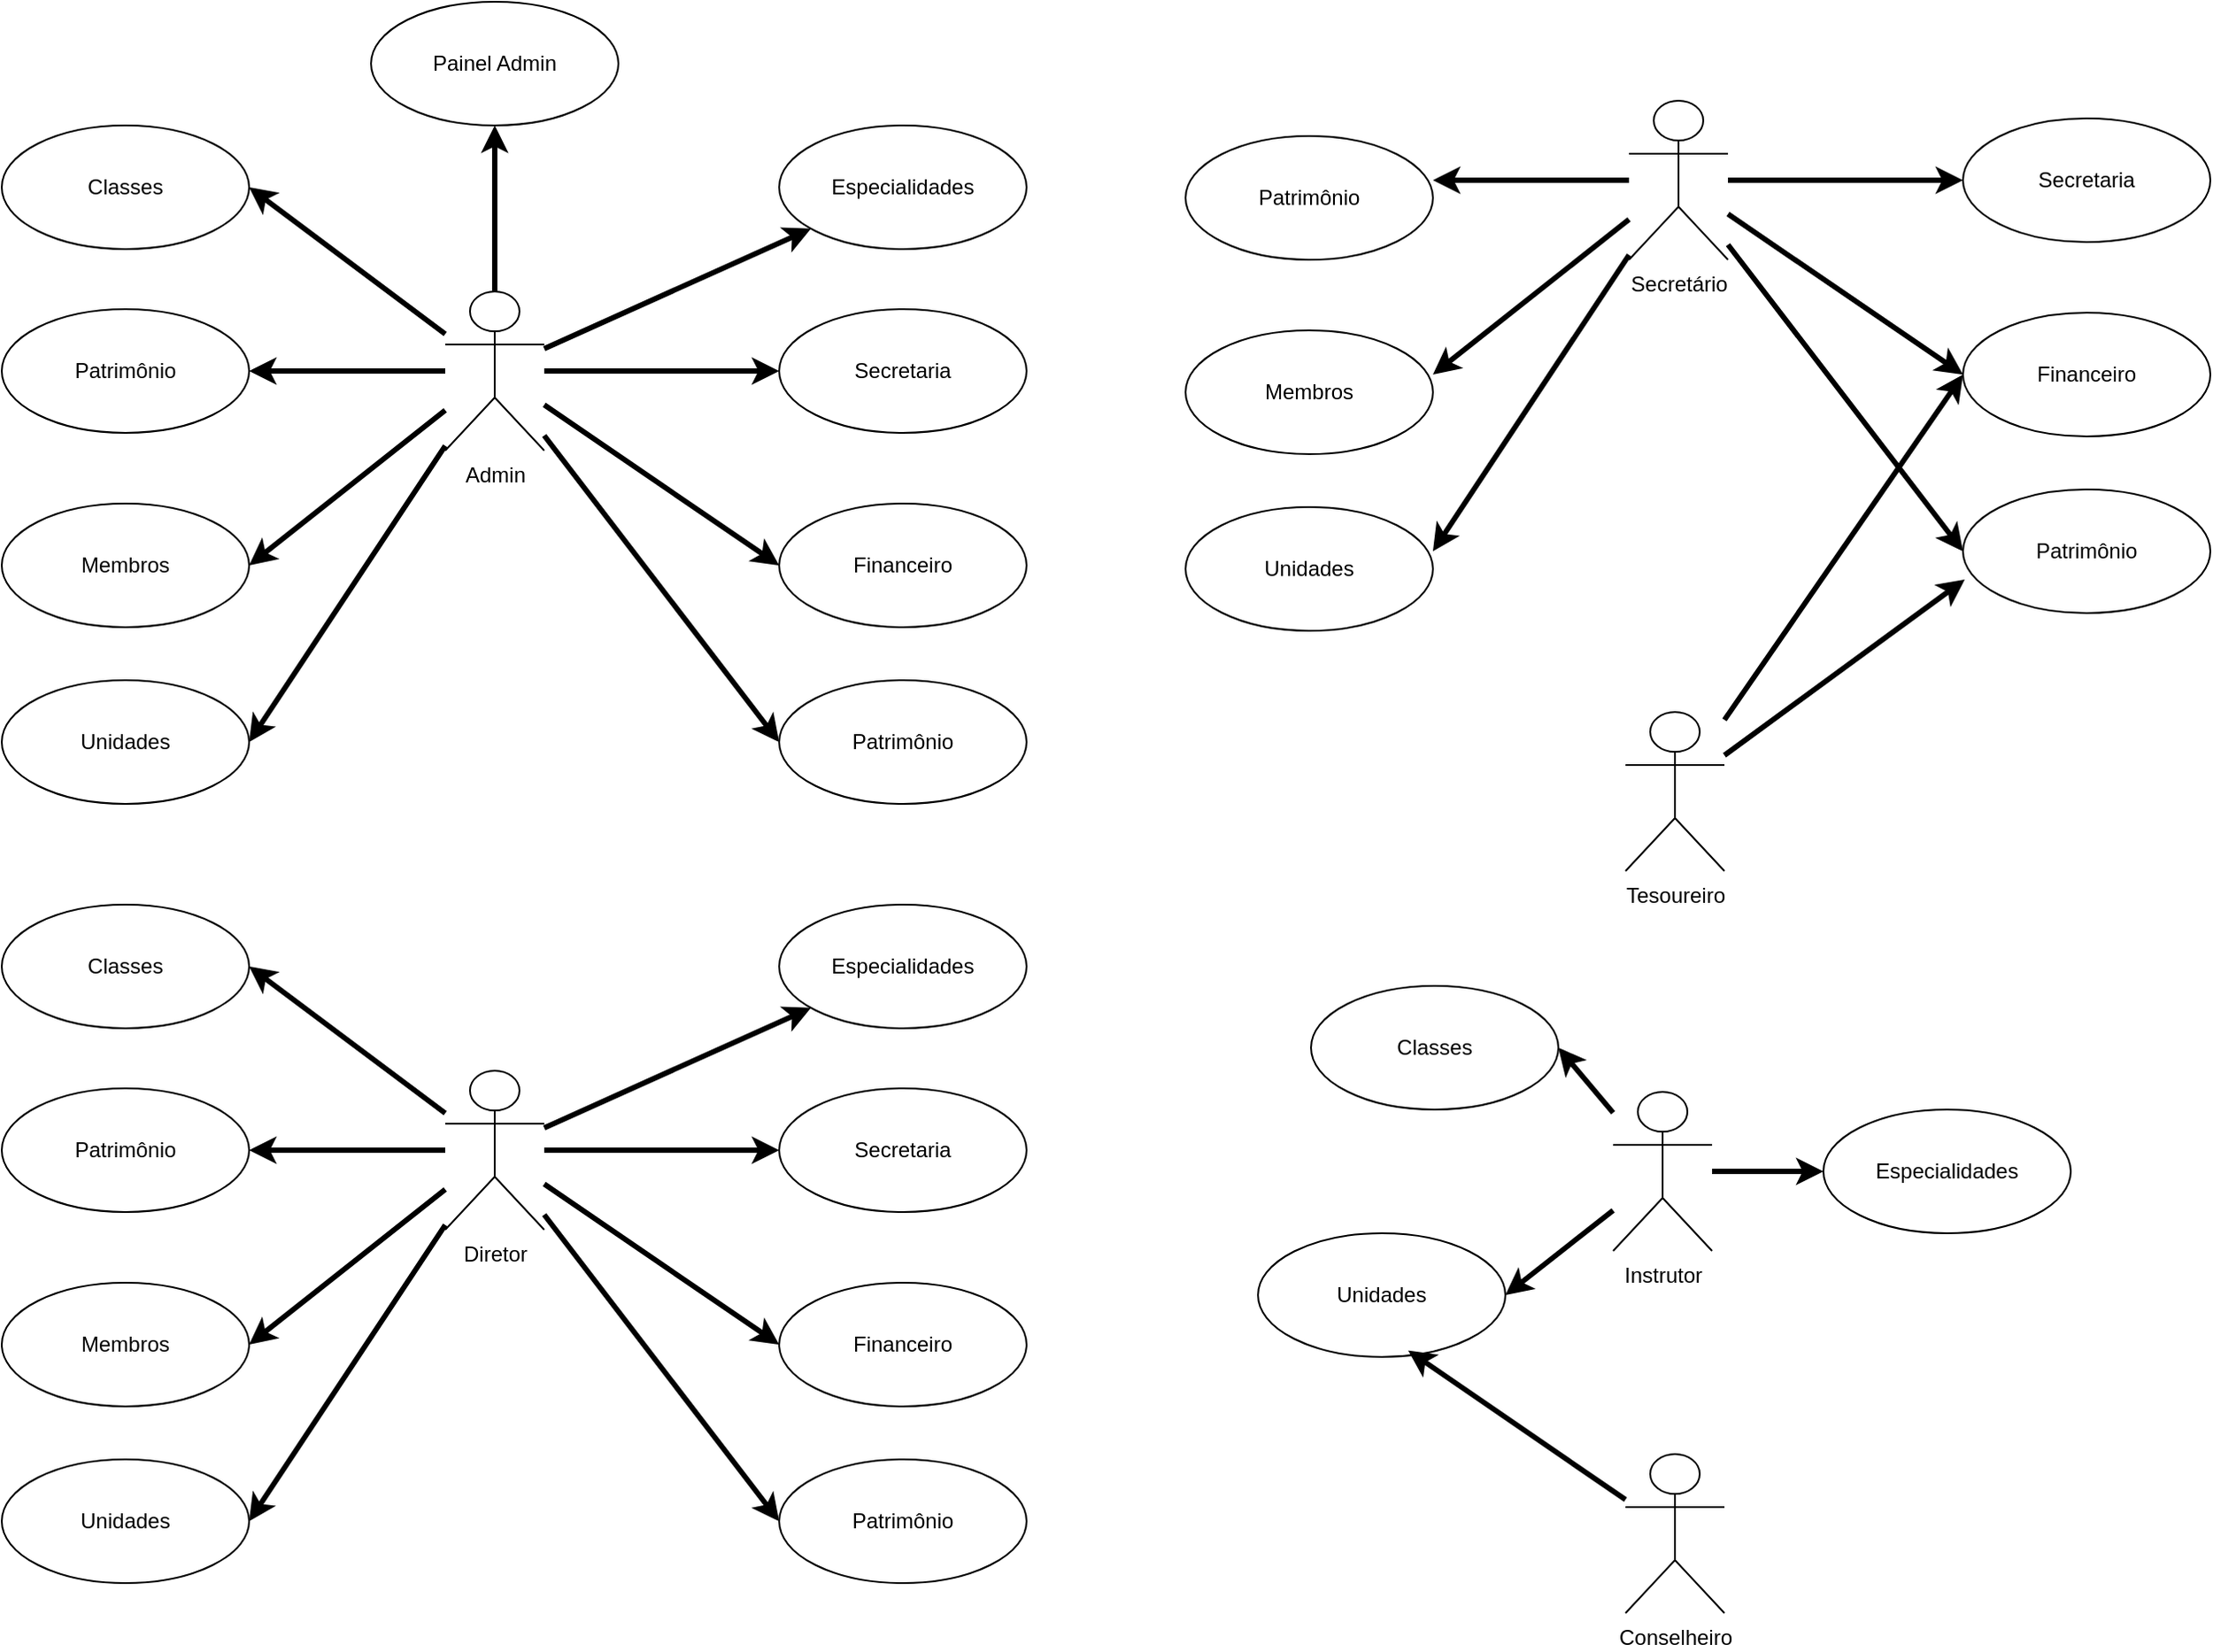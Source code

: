 <mxfile version="27.0.2">
  <diagram name="Página-1" id="DMsDbzK3XKLz_4JFjU-V">
    <mxGraphModel dx="989" dy="716" grid="1" gridSize="10" guides="1" tooltips="1" connect="1" arrows="1" fold="1" page="1" pageScale="1" pageWidth="827" pageHeight="1169" math="0" shadow="0">
      <root>
        <mxCell id="0" />
        <mxCell id="1" parent="0" />
        <mxCell id="EOPvbNhlGrvC1XO8uzAB-4" value="Painel Admin" style="ellipse;whiteSpace=wrap;html=1;" vertex="1" parent="1">
          <mxGeometry x="329" y="36" width="140" height="70" as="geometry" />
        </mxCell>
        <mxCell id="EOPvbNhlGrvC1XO8uzAB-5" value="Membros" style="ellipse;whiteSpace=wrap;html=1;" vertex="1" parent="1">
          <mxGeometry x="120" y="320" width="140" height="70" as="geometry" />
        </mxCell>
        <mxCell id="EOPvbNhlGrvC1XO8uzAB-6" value="Unidades" style="ellipse;whiteSpace=wrap;html=1;" vertex="1" parent="1">
          <mxGeometry x="120" y="420" width="140" height="70" as="geometry" />
        </mxCell>
        <mxCell id="EOPvbNhlGrvC1XO8uzAB-9" value="Classes" style="ellipse;whiteSpace=wrap;html=1;" vertex="1" parent="1">
          <mxGeometry x="120" y="106" width="140" height="70" as="geometry" />
        </mxCell>
        <mxCell id="EOPvbNhlGrvC1XO8uzAB-10" value="Especialidades" style="ellipse;whiteSpace=wrap;html=1;" vertex="1" parent="1">
          <mxGeometry x="560" y="106" width="140" height="70" as="geometry" />
        </mxCell>
        <mxCell id="EOPvbNhlGrvC1XO8uzAB-11" value="Secretaria" style="ellipse;whiteSpace=wrap;html=1;" vertex="1" parent="1">
          <mxGeometry x="560" y="210" width="140" height="70" as="geometry" />
        </mxCell>
        <mxCell id="EOPvbNhlGrvC1XO8uzAB-12" value="Financeiro" style="ellipse;whiteSpace=wrap;html=1;" vertex="1" parent="1">
          <mxGeometry x="560" y="320" width="140" height="70" as="geometry" />
        </mxCell>
        <mxCell id="EOPvbNhlGrvC1XO8uzAB-13" value="Patrimônio" style="ellipse;whiteSpace=wrap;html=1;" vertex="1" parent="1">
          <mxGeometry x="120" y="210" width="140" height="70" as="geometry" />
        </mxCell>
        <mxCell id="EOPvbNhlGrvC1XO8uzAB-14" value="Patrimônio" style="ellipse;whiteSpace=wrap;html=1;" vertex="1" parent="1">
          <mxGeometry x="560" y="420" width="140" height="70" as="geometry" />
        </mxCell>
        <mxCell id="EOPvbNhlGrvC1XO8uzAB-17" style="rounded=0;orthogonalLoop=1;jettySize=auto;html=1;strokeWidth=3;" edge="1" parent="1" source="EOPvbNhlGrvC1XO8uzAB-16" target="EOPvbNhlGrvC1XO8uzAB-4">
          <mxGeometry relative="1" as="geometry" />
        </mxCell>
        <mxCell id="EOPvbNhlGrvC1XO8uzAB-20" style="rounded=0;orthogonalLoop=1;jettySize=auto;html=1;entryX=1;entryY=0.5;entryDx=0;entryDy=0;strokeWidth=3;" edge="1" parent="1" source="EOPvbNhlGrvC1XO8uzAB-16" target="EOPvbNhlGrvC1XO8uzAB-9">
          <mxGeometry relative="1" as="geometry" />
        </mxCell>
        <mxCell id="EOPvbNhlGrvC1XO8uzAB-22" style="rounded=0;orthogonalLoop=1;jettySize=auto;html=1;entryX=1;entryY=0.5;entryDx=0;entryDy=0;strokeWidth=3;" edge="1" parent="1" source="EOPvbNhlGrvC1XO8uzAB-16" target="EOPvbNhlGrvC1XO8uzAB-13">
          <mxGeometry relative="1" as="geometry" />
        </mxCell>
        <mxCell id="EOPvbNhlGrvC1XO8uzAB-23" style="rounded=0;orthogonalLoop=1;jettySize=auto;html=1;entryX=1;entryY=0.5;entryDx=0;entryDy=0;strokeWidth=3;" edge="1" parent="1" source="EOPvbNhlGrvC1XO8uzAB-16" target="EOPvbNhlGrvC1XO8uzAB-5">
          <mxGeometry relative="1" as="geometry" />
        </mxCell>
        <mxCell id="EOPvbNhlGrvC1XO8uzAB-24" style="rounded=0;orthogonalLoop=1;jettySize=auto;html=1;entryX=1;entryY=0.5;entryDx=0;entryDy=0;strokeWidth=3;" edge="1" parent="1" source="EOPvbNhlGrvC1XO8uzAB-16" target="EOPvbNhlGrvC1XO8uzAB-6">
          <mxGeometry relative="1" as="geometry" />
        </mxCell>
        <mxCell id="EOPvbNhlGrvC1XO8uzAB-25" style="rounded=0;orthogonalLoop=1;jettySize=auto;html=1;strokeWidth=3;" edge="1" parent="1" source="EOPvbNhlGrvC1XO8uzAB-16" target="EOPvbNhlGrvC1XO8uzAB-10">
          <mxGeometry relative="1" as="geometry" />
        </mxCell>
        <mxCell id="EOPvbNhlGrvC1XO8uzAB-26" style="rounded=0;orthogonalLoop=1;jettySize=auto;html=1;entryX=0;entryY=0.5;entryDx=0;entryDy=0;strokeWidth=3;" edge="1" parent="1" source="EOPvbNhlGrvC1XO8uzAB-16" target="EOPvbNhlGrvC1XO8uzAB-11">
          <mxGeometry relative="1" as="geometry" />
        </mxCell>
        <mxCell id="EOPvbNhlGrvC1XO8uzAB-27" style="rounded=0;orthogonalLoop=1;jettySize=auto;html=1;entryX=0;entryY=0.5;entryDx=0;entryDy=0;strokeWidth=3;" edge="1" parent="1" source="EOPvbNhlGrvC1XO8uzAB-16" target="EOPvbNhlGrvC1XO8uzAB-12">
          <mxGeometry relative="1" as="geometry" />
        </mxCell>
        <mxCell id="EOPvbNhlGrvC1XO8uzAB-28" style="rounded=0;orthogonalLoop=1;jettySize=auto;html=1;entryX=0;entryY=0.5;entryDx=0;entryDy=0;strokeWidth=3;" edge="1" parent="1" source="EOPvbNhlGrvC1XO8uzAB-16" target="EOPvbNhlGrvC1XO8uzAB-14">
          <mxGeometry relative="1" as="geometry" />
        </mxCell>
        <mxCell id="EOPvbNhlGrvC1XO8uzAB-16" value="Admin" style="shape=umlActor;verticalLabelPosition=bottom;verticalAlign=top;html=1;" vertex="1" parent="1">
          <mxGeometry x="371" y="200" width="56" height="90" as="geometry" />
        </mxCell>
        <mxCell id="EOPvbNhlGrvC1XO8uzAB-33" value="Membros" style="ellipse;whiteSpace=wrap;html=1;" vertex="1" parent="1">
          <mxGeometry x="120" y="761" width="140" height="70" as="geometry" />
        </mxCell>
        <mxCell id="EOPvbNhlGrvC1XO8uzAB-34" value="Unidades" style="ellipse;whiteSpace=wrap;html=1;" vertex="1" parent="1">
          <mxGeometry x="120" y="861" width="140" height="70" as="geometry" />
        </mxCell>
        <mxCell id="EOPvbNhlGrvC1XO8uzAB-35" value="Classes" style="ellipse;whiteSpace=wrap;html=1;" vertex="1" parent="1">
          <mxGeometry x="120" y="547" width="140" height="70" as="geometry" />
        </mxCell>
        <mxCell id="EOPvbNhlGrvC1XO8uzAB-36" value="Especialidades" style="ellipse;whiteSpace=wrap;html=1;" vertex="1" parent="1">
          <mxGeometry x="560" y="547" width="140" height="70" as="geometry" />
        </mxCell>
        <mxCell id="EOPvbNhlGrvC1XO8uzAB-37" value="Secretaria" style="ellipse;whiteSpace=wrap;html=1;" vertex="1" parent="1">
          <mxGeometry x="560" y="651" width="140" height="70" as="geometry" />
        </mxCell>
        <mxCell id="EOPvbNhlGrvC1XO8uzAB-38" value="Financeiro" style="ellipse;whiteSpace=wrap;html=1;" vertex="1" parent="1">
          <mxGeometry x="560" y="761" width="140" height="70" as="geometry" />
        </mxCell>
        <mxCell id="EOPvbNhlGrvC1XO8uzAB-39" value="Patrimônio" style="ellipse;whiteSpace=wrap;html=1;" vertex="1" parent="1">
          <mxGeometry x="120" y="651" width="140" height="70" as="geometry" />
        </mxCell>
        <mxCell id="EOPvbNhlGrvC1XO8uzAB-40" value="Patrimônio" style="ellipse;whiteSpace=wrap;html=1;" vertex="1" parent="1">
          <mxGeometry x="560" y="861" width="140" height="70" as="geometry" />
        </mxCell>
        <mxCell id="EOPvbNhlGrvC1XO8uzAB-42" style="rounded=0;orthogonalLoop=1;jettySize=auto;html=1;entryX=1;entryY=0.5;entryDx=0;entryDy=0;strokeWidth=3;" edge="1" parent="1" source="EOPvbNhlGrvC1XO8uzAB-50" target="EOPvbNhlGrvC1XO8uzAB-35">
          <mxGeometry relative="1" as="geometry" />
        </mxCell>
        <mxCell id="EOPvbNhlGrvC1XO8uzAB-43" style="rounded=0;orthogonalLoop=1;jettySize=auto;html=1;entryX=1;entryY=0.5;entryDx=0;entryDy=0;strokeWidth=3;" edge="1" parent="1" source="EOPvbNhlGrvC1XO8uzAB-50" target="EOPvbNhlGrvC1XO8uzAB-39">
          <mxGeometry relative="1" as="geometry" />
        </mxCell>
        <mxCell id="EOPvbNhlGrvC1XO8uzAB-44" style="rounded=0;orthogonalLoop=1;jettySize=auto;html=1;entryX=1;entryY=0.5;entryDx=0;entryDy=0;strokeWidth=3;" edge="1" parent="1" source="EOPvbNhlGrvC1XO8uzAB-50" target="EOPvbNhlGrvC1XO8uzAB-33">
          <mxGeometry relative="1" as="geometry" />
        </mxCell>
        <mxCell id="EOPvbNhlGrvC1XO8uzAB-45" style="rounded=0;orthogonalLoop=1;jettySize=auto;html=1;entryX=1;entryY=0.5;entryDx=0;entryDy=0;strokeWidth=3;" edge="1" parent="1" source="EOPvbNhlGrvC1XO8uzAB-50" target="EOPvbNhlGrvC1XO8uzAB-34">
          <mxGeometry relative="1" as="geometry" />
        </mxCell>
        <mxCell id="EOPvbNhlGrvC1XO8uzAB-46" style="rounded=0;orthogonalLoop=1;jettySize=auto;html=1;strokeWidth=3;" edge="1" parent="1" source="EOPvbNhlGrvC1XO8uzAB-50" target="EOPvbNhlGrvC1XO8uzAB-36">
          <mxGeometry relative="1" as="geometry" />
        </mxCell>
        <mxCell id="EOPvbNhlGrvC1XO8uzAB-47" style="rounded=0;orthogonalLoop=1;jettySize=auto;html=1;entryX=0;entryY=0.5;entryDx=0;entryDy=0;strokeWidth=3;" edge="1" parent="1" source="EOPvbNhlGrvC1XO8uzAB-50" target="EOPvbNhlGrvC1XO8uzAB-37">
          <mxGeometry relative="1" as="geometry" />
        </mxCell>
        <mxCell id="EOPvbNhlGrvC1XO8uzAB-48" style="rounded=0;orthogonalLoop=1;jettySize=auto;html=1;entryX=0;entryY=0.5;entryDx=0;entryDy=0;strokeWidth=3;" edge="1" parent="1" source="EOPvbNhlGrvC1XO8uzAB-50" target="EOPvbNhlGrvC1XO8uzAB-38">
          <mxGeometry relative="1" as="geometry" />
        </mxCell>
        <mxCell id="EOPvbNhlGrvC1XO8uzAB-49" style="rounded=0;orthogonalLoop=1;jettySize=auto;html=1;entryX=0;entryY=0.5;entryDx=0;entryDy=0;strokeWidth=3;" edge="1" parent="1" source="EOPvbNhlGrvC1XO8uzAB-50" target="EOPvbNhlGrvC1XO8uzAB-40">
          <mxGeometry relative="1" as="geometry" />
        </mxCell>
        <mxCell id="EOPvbNhlGrvC1XO8uzAB-50" value="Diretor" style="shape=umlActor;verticalLabelPosition=bottom;verticalAlign=top;html=1;" vertex="1" parent="1">
          <mxGeometry x="371" y="641" width="56" height="90" as="geometry" />
        </mxCell>
        <mxCell id="EOPvbNhlGrvC1XO8uzAB-53" value="Membros" style="ellipse;whiteSpace=wrap;html=1;" vertex="1" parent="1">
          <mxGeometry x="790" y="222" width="140" height="70" as="geometry" />
        </mxCell>
        <mxCell id="EOPvbNhlGrvC1XO8uzAB-54" value="Unidades" style="ellipse;whiteSpace=wrap;html=1;" vertex="1" parent="1">
          <mxGeometry x="790" y="322" width="140" height="70" as="geometry" />
        </mxCell>
        <mxCell id="EOPvbNhlGrvC1XO8uzAB-57" value="Secretaria" style="ellipse;whiteSpace=wrap;html=1;" vertex="1" parent="1">
          <mxGeometry x="1230" y="102" width="140" height="70" as="geometry" />
        </mxCell>
        <mxCell id="EOPvbNhlGrvC1XO8uzAB-58" value="Financeiro" style="ellipse;whiteSpace=wrap;html=1;" vertex="1" parent="1">
          <mxGeometry x="1230" y="212" width="140" height="70" as="geometry" />
        </mxCell>
        <mxCell id="EOPvbNhlGrvC1XO8uzAB-59" value="Patrimônio" style="ellipse;whiteSpace=wrap;html=1;" vertex="1" parent="1">
          <mxGeometry x="790" y="112" width="140" height="70" as="geometry" />
        </mxCell>
        <mxCell id="EOPvbNhlGrvC1XO8uzAB-60" value="Patrimônio" style="ellipse;whiteSpace=wrap;html=1;" vertex="1" parent="1">
          <mxGeometry x="1230" y="312" width="140" height="70" as="geometry" />
        </mxCell>
        <mxCell id="EOPvbNhlGrvC1XO8uzAB-62" style="rounded=0;orthogonalLoop=1;jettySize=auto;html=1;entryX=1;entryY=0.5;entryDx=0;entryDy=0;strokeWidth=3;" edge="1" parent="1" source="EOPvbNhlGrvC1XO8uzAB-69">
          <mxGeometry relative="1" as="geometry">
            <mxPoint x="930" y="137" as="targetPoint" />
          </mxGeometry>
        </mxCell>
        <mxCell id="EOPvbNhlGrvC1XO8uzAB-63" style="rounded=0;orthogonalLoop=1;jettySize=auto;html=1;entryX=1;entryY=0.5;entryDx=0;entryDy=0;strokeWidth=3;" edge="1" parent="1" source="EOPvbNhlGrvC1XO8uzAB-69">
          <mxGeometry relative="1" as="geometry">
            <mxPoint x="930" y="247" as="targetPoint" />
          </mxGeometry>
        </mxCell>
        <mxCell id="EOPvbNhlGrvC1XO8uzAB-64" style="rounded=0;orthogonalLoop=1;jettySize=auto;html=1;entryX=1;entryY=0.5;entryDx=0;entryDy=0;strokeWidth=3;" edge="1" parent="1" source="EOPvbNhlGrvC1XO8uzAB-69">
          <mxGeometry relative="1" as="geometry">
            <mxPoint x="930" y="347" as="targetPoint" />
          </mxGeometry>
        </mxCell>
        <mxCell id="EOPvbNhlGrvC1XO8uzAB-66" style="rounded=0;orthogonalLoop=1;jettySize=auto;html=1;entryX=0;entryY=0.5;entryDx=0;entryDy=0;strokeWidth=3;" edge="1" parent="1" source="EOPvbNhlGrvC1XO8uzAB-69" target="EOPvbNhlGrvC1XO8uzAB-57">
          <mxGeometry relative="1" as="geometry" />
        </mxCell>
        <mxCell id="EOPvbNhlGrvC1XO8uzAB-67" style="rounded=0;orthogonalLoop=1;jettySize=auto;html=1;entryX=0;entryY=0.5;entryDx=0;entryDy=0;strokeWidth=3;" edge="1" parent="1" source="EOPvbNhlGrvC1XO8uzAB-69" target="EOPvbNhlGrvC1XO8uzAB-58">
          <mxGeometry relative="1" as="geometry" />
        </mxCell>
        <mxCell id="EOPvbNhlGrvC1XO8uzAB-68" style="rounded=0;orthogonalLoop=1;jettySize=auto;html=1;entryX=0;entryY=0.5;entryDx=0;entryDy=0;strokeWidth=3;" edge="1" parent="1" source="EOPvbNhlGrvC1XO8uzAB-69" target="EOPvbNhlGrvC1XO8uzAB-60">
          <mxGeometry relative="1" as="geometry" />
        </mxCell>
        <mxCell id="EOPvbNhlGrvC1XO8uzAB-69" value="Secretário" style="shape=umlActor;verticalLabelPosition=bottom;verticalAlign=top;html=1;" vertex="1" parent="1">
          <mxGeometry x="1041" y="92" width="56" height="90" as="geometry" />
        </mxCell>
        <mxCell id="EOPvbNhlGrvC1XO8uzAB-123" style="rounded=0;orthogonalLoop=1;jettySize=auto;html=1;entryX=0;entryY=0.5;entryDx=0;entryDy=0;strokeWidth=3;" edge="1" parent="1" source="EOPvbNhlGrvC1XO8uzAB-82" target="EOPvbNhlGrvC1XO8uzAB-58">
          <mxGeometry relative="1" as="geometry" />
        </mxCell>
        <mxCell id="EOPvbNhlGrvC1XO8uzAB-82" value="Tesoureiro" style="shape=umlActor;verticalLabelPosition=bottom;verticalAlign=top;html=1;" vertex="1" parent="1">
          <mxGeometry x="1039" y="438" width="56" height="90" as="geometry" />
        </mxCell>
        <mxCell id="EOPvbNhlGrvC1XO8uzAB-97" value="Unidades" style="ellipse;whiteSpace=wrap;html=1;" vertex="1" parent="1">
          <mxGeometry x="831" y="733" width="140" height="70" as="geometry" />
        </mxCell>
        <mxCell id="EOPvbNhlGrvC1XO8uzAB-98" value="Classes" style="ellipse;whiteSpace=wrap;html=1;" vertex="1" parent="1">
          <mxGeometry x="861" y="593" width="140" height="70" as="geometry" />
        </mxCell>
        <mxCell id="EOPvbNhlGrvC1XO8uzAB-99" value="Especialidades" style="ellipse;whiteSpace=wrap;html=1;" vertex="1" parent="1">
          <mxGeometry x="1151" y="663" width="140" height="70" as="geometry" />
        </mxCell>
        <mxCell id="EOPvbNhlGrvC1XO8uzAB-104" style="rounded=0;orthogonalLoop=1;jettySize=auto;html=1;entryX=1;entryY=0.5;entryDx=0;entryDy=0;strokeWidth=3;" edge="1" parent="1" source="EOPvbNhlGrvC1XO8uzAB-112" target="EOPvbNhlGrvC1XO8uzAB-98">
          <mxGeometry relative="1" as="geometry" />
        </mxCell>
        <mxCell id="EOPvbNhlGrvC1XO8uzAB-107" style="rounded=0;orthogonalLoop=1;jettySize=auto;html=1;entryX=1;entryY=0.5;entryDx=0;entryDy=0;strokeWidth=3;" edge="1" parent="1" source="EOPvbNhlGrvC1XO8uzAB-112" target="EOPvbNhlGrvC1XO8uzAB-97">
          <mxGeometry relative="1" as="geometry" />
        </mxCell>
        <mxCell id="EOPvbNhlGrvC1XO8uzAB-108" style="rounded=0;orthogonalLoop=1;jettySize=auto;html=1;strokeWidth=3;" edge="1" parent="1" source="EOPvbNhlGrvC1XO8uzAB-112" target="EOPvbNhlGrvC1XO8uzAB-99">
          <mxGeometry relative="1" as="geometry" />
        </mxCell>
        <mxCell id="EOPvbNhlGrvC1XO8uzAB-112" value="Instrutor" style="shape=umlActor;verticalLabelPosition=bottom;verticalAlign=top;html=1;" vertex="1" parent="1">
          <mxGeometry x="1032" y="653" width="56" height="90" as="geometry" />
        </mxCell>
        <mxCell id="EOPvbNhlGrvC1XO8uzAB-120" value="Conselheiro" style="shape=umlActor;verticalLabelPosition=bottom;verticalAlign=top;html=1;" vertex="1" parent="1">
          <mxGeometry x="1039" y="858" width="56" height="90" as="geometry" />
        </mxCell>
        <mxCell id="EOPvbNhlGrvC1XO8uzAB-121" style="rounded=0;orthogonalLoop=1;jettySize=auto;html=1;entryX=0.607;entryY=0.948;entryDx=0;entryDy=0;entryPerimeter=0;strokeWidth=3;" edge="1" parent="1" source="EOPvbNhlGrvC1XO8uzAB-120" target="EOPvbNhlGrvC1XO8uzAB-97">
          <mxGeometry relative="1" as="geometry" />
        </mxCell>
        <mxCell id="EOPvbNhlGrvC1XO8uzAB-122" style="rounded=0;orthogonalLoop=1;jettySize=auto;html=1;entryX=0.007;entryY=0.729;entryDx=0;entryDy=0;entryPerimeter=0;strokeWidth=3;" edge="1" parent="1" source="EOPvbNhlGrvC1XO8uzAB-82" target="EOPvbNhlGrvC1XO8uzAB-60">
          <mxGeometry relative="1" as="geometry" />
        </mxCell>
      </root>
    </mxGraphModel>
  </diagram>
</mxfile>
